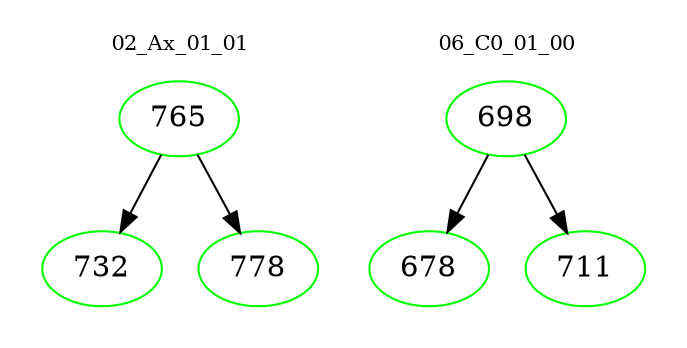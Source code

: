digraph{
subgraph cluster_0 {
color = white
label = "02_Ax_01_01";
fontsize=10;
T0_765 [label="765", color="green"]
T0_765 -> T0_732 [color="black"]
T0_732 [label="732", color="green"]
T0_765 -> T0_778 [color="black"]
T0_778 [label="778", color="green"]
}
subgraph cluster_1 {
color = white
label = "06_C0_01_00";
fontsize=10;
T1_698 [label="698", color="green"]
T1_698 -> T1_678 [color="black"]
T1_678 [label="678", color="green"]
T1_698 -> T1_711 [color="black"]
T1_711 [label="711", color="green"]
}
}
